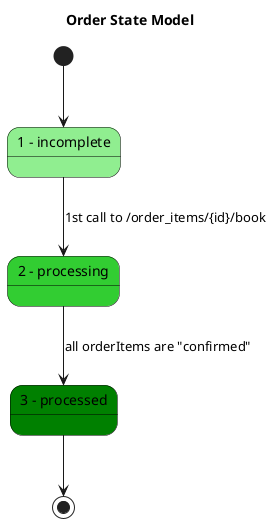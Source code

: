 @startuml

' in order to change this diagram, please got to http://www.planttext.com
skinparam state {
  StartColor Black
  EndColor Black
  BackgroundColor LightYellow
  BackgroundColor<<OrderIncomplete>> LightGreen
  BackgroundColor<<OrderProcessing>> LimeGreen
  BackgroundColor<<OrderProcessed>> Green
  BackgroundColor<<OrderErrored>> Red
  BorderColor Black
  FontName Impact
}
title Order State Model
state "1 - incomplete" as Incomplete<<OrderIncomplete>>
state "2 - processing" as Processing <<OrderProcessing>>
state "3 - processed" as Processed <<OrderProcessed>>
'state "X - errored" as Errored <<OrderErrred>>

[*] -down->Incomplete
Incomplete -down-> Processing : 1st call to /order_items/{id}/book
Processing -down-> Processed : all orderItems are "confirmed"
Processed -down-> [*]

@enduml